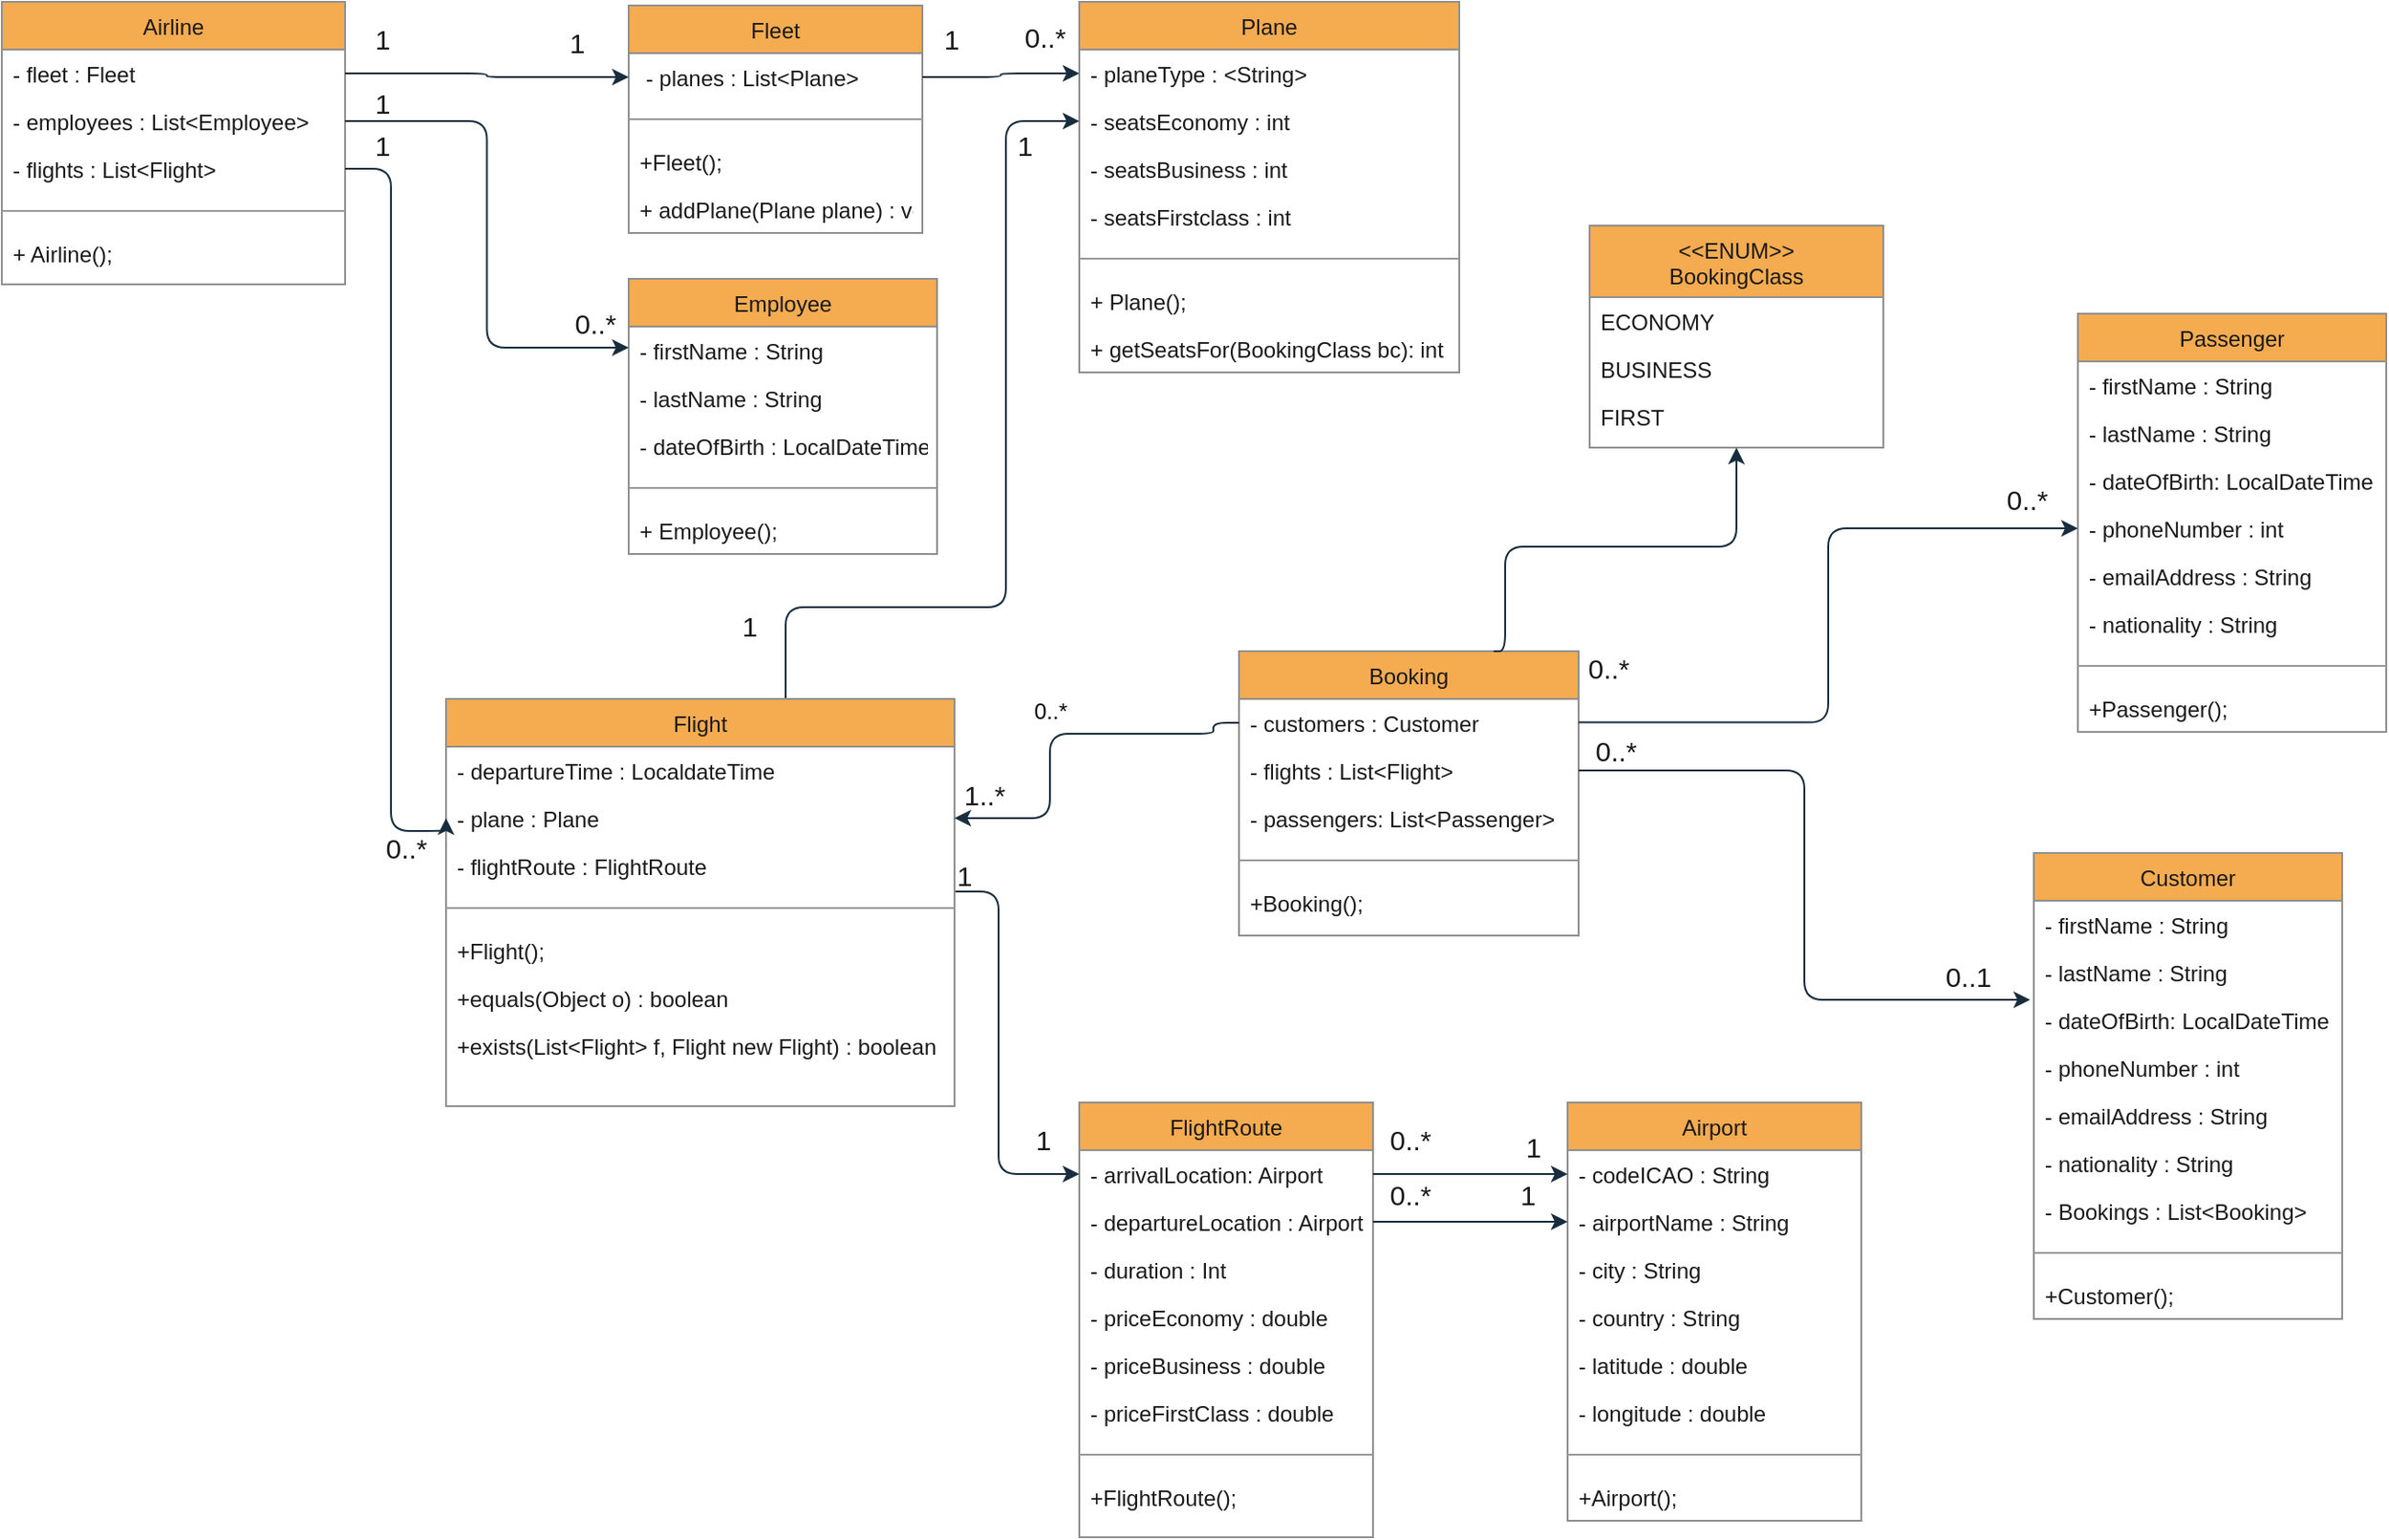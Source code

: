 <mxfile version="15.6.8" type="device"><diagram id="C5RBs43oDa-KdzZeNtuy" name="Page-1"><mxGraphModel dx="1673" dy="896" grid="0" gridSize="10" guides="1" tooltips="1" connect="1" arrows="1" fold="1" page="1" pageScale="1" pageWidth="2339" pageHeight="3300" background="#ffffff" math="0" shadow="0"><root><mxCell id="WIyWlLk6GJQsqaUBKTNV-0"/><mxCell id="WIyWlLk6GJQsqaUBKTNV-1" parent="WIyWlLk6GJQsqaUBKTNV-0"/><mxCell id="zkfFHV4jXpPFQw0GAbJ--17" value="Airline" style="swimlane;fontStyle=0;align=center;verticalAlign=top;childLayout=stackLayout;horizontal=1;startSize=26;horizontalStack=0;resizeParent=1;resizeLast=0;collapsible=1;marginBottom=0;shadow=0;strokeWidth=1;fillColor=#F5AB50;strokeColor=#909090;fontColor=#1A1A1A;" parent="WIyWlLk6GJQsqaUBKTNV-1" vertex="1"><mxGeometry x="533" y="520" width="187" height="154" as="geometry"><mxRectangle x="560" y="520" width="160" height="26" as="alternateBounds"/></mxGeometry></mxCell><mxCell id="zkfFHV4jXpPFQw0GAbJ--20" value="- fleet : Fleet" style="text;align=left;verticalAlign=top;spacingLeft=4;spacingRight=4;overflow=hidden;rotatable=0;points=[[0,0.5],[1,0.5]];portConstraint=eastwest;shadow=0;html=0;fontColor=#1A1A1A;" parent="zkfFHV4jXpPFQw0GAbJ--17" vertex="1"><mxGeometry y="26" width="187" height="26" as="geometry"/></mxCell><mxCell id="zkfFHV4jXpPFQw0GAbJ--21" value="- employees : List&lt;Employee&gt;" style="text;align=left;verticalAlign=top;spacingLeft=4;spacingRight=4;overflow=hidden;rotatable=0;points=[[0,0.5],[1,0.5]];portConstraint=eastwest;shadow=0;html=0;fontColor=#1A1A1A;" parent="zkfFHV4jXpPFQw0GAbJ--17" vertex="1"><mxGeometry y="52" width="187" height="26" as="geometry"/></mxCell><mxCell id="zkfFHV4jXpPFQw0GAbJ--22" value="- flights : List&lt;Flight&gt;" style="text;align=left;verticalAlign=top;spacingLeft=4;spacingRight=4;overflow=hidden;rotatable=0;points=[[0,0.5],[1,0.5]];portConstraint=eastwest;shadow=0;html=0;fontColor=#1A1A1A;" parent="zkfFHV4jXpPFQw0GAbJ--17" vertex="1"><mxGeometry y="78" width="187" height="26" as="geometry"/></mxCell><mxCell id="HoxNiRwLISyxpea-4E4_-16" value="" style="verticalLabelPosition=bottom;shadow=0;dashed=0;align=center;html=1;verticalAlign=top;strokeWidth=1;shape=mxgraph.mockup.markup.line;strokeColor=#999999;" vertex="1" parent="zkfFHV4jXpPFQw0GAbJ--17"><mxGeometry y="104" width="187" height="20" as="geometry"/></mxCell><mxCell id="HoxNiRwLISyxpea-4E4_-14" value="+ Airline();" style="text;align=left;verticalAlign=top;spacingLeft=4;spacingRight=4;overflow=hidden;rotatable=0;points=[[0,0.5],[1,0.5]];portConstraint=eastwest;shadow=0;html=0;fontColor=#1A1A1A;" vertex="1" parent="zkfFHV4jXpPFQw0GAbJ--17"><mxGeometry y="124" width="187" height="26" as="geometry"/></mxCell><mxCell id="qUsb-Or9NkMAYd_KjXbj-0" value="Employee" style="swimlane;fontStyle=0;align=center;verticalAlign=top;childLayout=stackLayout;horizontal=1;startSize=26;horizontalStack=0;resizeParent=1;resizeLast=0;collapsible=1;marginBottom=0;shadow=0;strokeWidth=1;fillColor=#F5AB50;strokeColor=#909090;fontColor=#1A1A1A;" parent="WIyWlLk6GJQsqaUBKTNV-1" vertex="1"><mxGeometry x="874.5" y="671" width="168" height="150" as="geometry"><mxRectangle x="230" y="140" width="160" height="26" as="alternateBounds"/></mxGeometry></mxCell><mxCell id="qUsb-Or9NkMAYd_KjXbj-1" value="- firstName : String" style="text;align=left;verticalAlign=top;spacingLeft=4;spacingRight=4;overflow=hidden;rotatable=0;points=[[0,0.5],[1,0.5]];portConstraint=eastwest;fontColor=#1A1A1A;" parent="qUsb-Or9NkMAYd_KjXbj-0" vertex="1"><mxGeometry y="26" width="168" height="26" as="geometry"/></mxCell><mxCell id="qUsb-Or9NkMAYd_KjXbj-2" value="- lastName : String" style="text;align=left;verticalAlign=top;spacingLeft=4;spacingRight=4;overflow=hidden;rotatable=0;points=[[0,0.5],[1,0.5]];portConstraint=eastwest;shadow=0;html=0;fontColor=#1A1A1A;" parent="qUsb-Or9NkMAYd_KjXbj-0" vertex="1"><mxGeometry y="52" width="168" height="26" as="geometry"/></mxCell><mxCell id="qUsb-Or9NkMAYd_KjXbj-3" value="- dateOfBirth : LocalDateTime" style="text;align=left;verticalAlign=top;spacingLeft=4;spacingRight=4;overflow=hidden;rotatable=0;points=[[0,0.5],[1,0.5]];portConstraint=eastwest;shadow=0;html=0;fontColor=#1A1A1A;" parent="qUsb-Or9NkMAYd_KjXbj-0" vertex="1"><mxGeometry y="78" width="168" height="26" as="geometry"/></mxCell><mxCell id="HoxNiRwLISyxpea-4E4_-23" value="" style="verticalLabelPosition=bottom;shadow=0;dashed=0;align=center;html=1;verticalAlign=top;strokeWidth=1;shape=mxgraph.mockup.markup.line;strokeColor=#999999;" vertex="1" parent="qUsb-Or9NkMAYd_KjXbj-0"><mxGeometry y="104" width="168" height="20" as="geometry"/></mxCell><mxCell id="HoxNiRwLISyxpea-4E4_-24" value="+ Employee();" style="text;align=left;verticalAlign=top;spacingLeft=4;spacingRight=4;overflow=hidden;rotatable=0;points=[[0,0.5],[1,0.5]];portConstraint=eastwest;shadow=0;html=0;fontColor=#1A1A1A;" vertex="1" parent="qUsb-Or9NkMAYd_KjXbj-0"><mxGeometry y="124" width="168" height="26" as="geometry"/></mxCell><mxCell id="qUsb-Or9NkMAYd_KjXbj-7" value="Fleet" style="swimlane;fontStyle=0;align=center;verticalAlign=top;childLayout=stackLayout;horizontal=1;startSize=26;horizontalStack=0;resizeParent=1;resizeLast=0;collapsible=1;marginBottom=0;shadow=0;strokeWidth=1;fillColor=#F5AB50;strokeColor=#909090;fontColor=#1A1A1A;" parent="WIyWlLk6GJQsqaUBKTNV-1" vertex="1"><mxGeometry x="874.5" y="522" width="160" height="124" as="geometry"><mxRectangle x="230" y="140" width="160" height="26" as="alternateBounds"/></mxGeometry></mxCell><mxCell id="qUsb-Or9NkMAYd_KjXbj-8" value=" - planes : List&lt;Plane&gt;" style="text;align=left;verticalAlign=top;spacingLeft=4;spacingRight=4;overflow=hidden;rotatable=0;points=[[0,0.5],[1,0.5]];portConstraint=eastwest;fontColor=#1A1A1A;" parent="qUsb-Or9NkMAYd_KjXbj-7" vertex="1"><mxGeometry y="26" width="160" height="26" as="geometry"/></mxCell><mxCell id="HoxNiRwLISyxpea-4E4_-19" value="" style="verticalLabelPosition=bottom;shadow=0;dashed=0;align=center;html=1;verticalAlign=top;strokeWidth=1;shape=mxgraph.mockup.markup.line;strokeColor=#999999;" vertex="1" parent="qUsb-Or9NkMAYd_KjXbj-7"><mxGeometry y="52" width="160" height="20" as="geometry"/></mxCell><mxCell id="HoxNiRwLISyxpea-4E4_-36" value="+Fleet();" style="text;align=left;verticalAlign=top;spacingLeft=4;spacingRight=4;overflow=hidden;rotatable=0;points=[[0,0.5],[1,0.5]];portConstraint=eastwest;shadow=0;html=0;fontColor=#1A1A1A;" vertex="1" parent="qUsb-Or9NkMAYd_KjXbj-7"><mxGeometry y="72" width="160" height="26" as="geometry"/></mxCell><mxCell id="HoxNiRwLISyxpea-4E4_-15" value="+ addPlane(Plane plane) : void" style="text;align=left;verticalAlign=top;spacingLeft=4;spacingRight=4;overflow=hidden;rotatable=0;points=[[0,0.5],[1,0.5]];portConstraint=eastwest;shadow=0;html=0;fontColor=#1A1A1A;" vertex="1" parent="qUsb-Or9NkMAYd_KjXbj-7"><mxGeometry y="98" width="160" height="26" as="geometry"/></mxCell><mxCell id="qUsb-Or9NkMAYd_KjXbj-13" value="Plane" style="swimlane;fontStyle=0;align=center;verticalAlign=top;childLayout=stackLayout;horizontal=1;startSize=26;horizontalStack=0;resizeParent=1;resizeLast=0;collapsible=1;marginBottom=0;shadow=0;strokeWidth=1;fillColor=#F5AB50;strokeColor=#909090;fontColor=#1A1A1A;" parent="WIyWlLk6GJQsqaUBKTNV-1" vertex="1"><mxGeometry x="1120" y="520" width="207" height="202" as="geometry"><mxRectangle x="230" y="140" width="160" height="26" as="alternateBounds"/></mxGeometry></mxCell><mxCell id="qUsb-Or9NkMAYd_KjXbj-14" value="- planeType : &lt;String&gt;" style="text;align=left;verticalAlign=top;spacingLeft=4;spacingRight=4;overflow=hidden;rotatable=0;points=[[0,0.5],[1,0.5]];portConstraint=eastwest;fontColor=#1A1A1A;" parent="qUsb-Or9NkMAYd_KjXbj-13" vertex="1"><mxGeometry y="26" width="207" height="26" as="geometry"/></mxCell><mxCell id="qUsb-Or9NkMAYd_KjXbj-15" value="- seatsEconomy : int" style="text;align=left;verticalAlign=top;spacingLeft=4;spacingRight=4;overflow=hidden;rotatable=0;points=[[0,0.5],[1,0.5]];portConstraint=eastwest;shadow=0;html=0;fontColor=#1A1A1A;" parent="qUsb-Or9NkMAYd_KjXbj-13" vertex="1"><mxGeometry y="52" width="207" height="26" as="geometry"/></mxCell><mxCell id="qUsb-Or9NkMAYd_KjXbj-16" value="- seatsBusiness : int" style="text;align=left;verticalAlign=top;spacingLeft=4;spacingRight=4;overflow=hidden;rotatable=0;points=[[0,0.5],[1,0.5]];portConstraint=eastwest;shadow=0;html=0;fontColor=#1A1A1A;" parent="qUsb-Or9NkMAYd_KjXbj-13" vertex="1"><mxGeometry y="78" width="207" height="26" as="geometry"/></mxCell><mxCell id="qUsb-Or9NkMAYd_KjXbj-17" value="- seatsFirstclass : int" style="text;align=left;verticalAlign=top;spacingLeft=4;spacingRight=4;overflow=hidden;rotatable=0;points=[[0,0.5],[1,0.5]];portConstraint=eastwest;shadow=0;html=0;fontColor=#1A1A1A;" parent="qUsb-Or9NkMAYd_KjXbj-13" vertex="1"><mxGeometry y="104" width="207" height="26" as="geometry"/></mxCell><mxCell id="HoxNiRwLISyxpea-4E4_-21" value="" style="verticalLabelPosition=bottom;shadow=0;dashed=0;align=center;html=1;verticalAlign=top;strokeWidth=1;shape=mxgraph.mockup.markup.line;strokeColor=#999999;" vertex="1" parent="qUsb-Or9NkMAYd_KjXbj-13"><mxGeometry y="130" width="207" height="20" as="geometry"/></mxCell><mxCell id="HoxNiRwLISyxpea-4E4_-20" value="+ Plane();&#10;" style="text;align=left;verticalAlign=top;spacingLeft=4;spacingRight=4;overflow=hidden;rotatable=0;points=[[0,0.5],[1,0.5]];portConstraint=eastwest;shadow=0;html=0;fontColor=#1A1A1A;" vertex="1" parent="qUsb-Or9NkMAYd_KjXbj-13"><mxGeometry y="150" width="207" height="26" as="geometry"/></mxCell><mxCell id="HoxNiRwLISyxpea-4E4_-22" value="+ getSeatsFor(BookingClass bc): int&#10;" style="text;align=left;verticalAlign=top;spacingLeft=4;spacingRight=4;overflow=hidden;rotatable=0;points=[[0,0.5],[1,0.5]];portConstraint=eastwest;shadow=0;html=0;fontColor=#1A1A1A;" vertex="1" parent="qUsb-Or9NkMAYd_KjXbj-13"><mxGeometry y="176" width="207" height="26" as="geometry"/></mxCell><mxCell id="qUsb-Or9NkMAYd_KjXbj-19" value="Booking" style="swimlane;fontStyle=0;align=center;verticalAlign=top;childLayout=stackLayout;horizontal=1;startSize=26;horizontalStack=0;resizeParent=1;resizeLast=0;collapsible=1;marginBottom=0;shadow=0;strokeWidth=1;fillColor=#F5AB50;strokeColor=#909090;fontColor=#1A1A1A;" parent="WIyWlLk6GJQsqaUBKTNV-1" vertex="1"><mxGeometry x="1207" y="874" width="185" height="155" as="geometry"><mxRectangle x="230" y="140" width="160" height="26" as="alternateBounds"/></mxGeometry></mxCell><mxCell id="qUsb-Or9NkMAYd_KjXbj-40" value="- customers : Customer" style="text;align=left;verticalAlign=top;spacingLeft=4;spacingRight=4;overflow=hidden;rotatable=0;points=[[0,0.5],[1,0.5]];portConstraint=eastwest;fontColor=#1A1A1A;" parent="qUsb-Or9NkMAYd_KjXbj-19" vertex="1"><mxGeometry y="26" width="185" height="26" as="geometry"/></mxCell><mxCell id="qUsb-Or9NkMAYd_KjXbj-79" value="- flights : List&lt;Flight&gt;" style="text;align=left;verticalAlign=top;spacingLeft=4;spacingRight=4;overflow=hidden;rotatable=0;points=[[0,0.5],[1,0.5]];portConstraint=eastwest;fontColor=#1A1A1A;" parent="qUsb-Or9NkMAYd_KjXbj-19" vertex="1"><mxGeometry y="52" width="185" height="26" as="geometry"/></mxCell><mxCell id="HoxNiRwLISyxpea-4E4_-47" value="- passengers: List&lt;Passenger&gt;" style="text;align=left;verticalAlign=top;spacingLeft=4;spacingRight=4;overflow=hidden;rotatable=0;points=[[0,0.5],[1,0.5]];portConstraint=eastwest;fontColor=#1A1A1A;" vertex="1" parent="qUsb-Or9NkMAYd_KjXbj-19"><mxGeometry y="78" width="185" height="26" as="geometry"/></mxCell><mxCell id="HoxNiRwLISyxpea-4E4_-48" value="" style="verticalLabelPosition=bottom;shadow=0;dashed=0;align=center;html=1;verticalAlign=top;strokeWidth=1;shape=mxgraph.mockup.markup.line;strokeColor=#999999;" vertex="1" parent="qUsb-Or9NkMAYd_KjXbj-19"><mxGeometry y="104" width="185" height="20" as="geometry"/></mxCell><mxCell id="HoxNiRwLISyxpea-4E4_-54" value="+Booking();" style="text;align=left;verticalAlign=top;spacingLeft=4;spacingRight=4;overflow=hidden;rotatable=0;points=[[0,0.5],[1,0.5]];portConstraint=eastwest;fontColor=#1A1A1A;" vertex="1" parent="qUsb-Or9NkMAYd_KjXbj-19"><mxGeometry y="124" width="185" height="26" as="geometry"/></mxCell><mxCell id="qUsb-Or9NkMAYd_KjXbj-80" style="edgeStyle=orthogonalEdgeStyle;orthogonalLoop=1;jettySize=auto;html=1;entryX=0;entryY=0.5;entryDx=0;entryDy=0;fontSize=15;strokeColor=#182E3E;fontColor=#1A1A1A;labelBackgroundColor=#EEEEEE;" parent="WIyWlLk6GJQsqaUBKTNV-1" source="qUsb-Or9NkMAYd_KjXbj-25" target="qUsb-Or9NkMAYd_KjXbj-15" edge="1"><mxGeometry relative="1" as="geometry"><Array as="points"><mxPoint x="960" y="850"/><mxPoint x="1080" y="850"/><mxPoint x="1080" y="585"/></Array></mxGeometry></mxCell><mxCell id="qUsb-Or9NkMAYd_KjXbj-25" value="Flight" style="swimlane;fontStyle=0;align=center;verticalAlign=top;childLayout=stackLayout;horizontal=1;startSize=26;horizontalStack=0;resizeParent=1;resizeLast=0;collapsible=1;marginBottom=0;shadow=0;strokeWidth=1;fillColor=#F5AB50;strokeColor=#909090;fontColor=#1A1A1A;" parent="WIyWlLk6GJQsqaUBKTNV-1" vertex="1"><mxGeometry x="775" y="900" width="277" height="222" as="geometry"><mxRectangle x="230" y="140" width="160" height="26" as="alternateBounds"/></mxGeometry></mxCell><mxCell id="qUsb-Or9NkMAYd_KjXbj-81" value="- departureTime : LocaldateTime" style="text;align=left;verticalAlign=top;spacingLeft=4;spacingRight=4;overflow=hidden;rotatable=0;points=[[0,0.5],[1,0.5]];portConstraint=eastwest;fontColor=#1A1A1A;" parent="qUsb-Or9NkMAYd_KjXbj-25" vertex="1"><mxGeometry y="26" width="277" height="26" as="geometry"/></mxCell><mxCell id="qUsb-Or9NkMAYd_KjXbj-28" value="- plane : Plane" style="text;align=left;verticalAlign=top;spacingLeft=4;spacingRight=4;overflow=hidden;rotatable=0;points=[[0,0.5],[1,0.5]];portConstraint=eastwest;fontColor=#1A1A1A;" parent="qUsb-Or9NkMAYd_KjXbj-25" vertex="1"><mxGeometry y="52" width="277" height="26" as="geometry"/></mxCell><mxCell id="qUsb-Or9NkMAYd_KjXbj-31" value="- flightRoute : FlightRoute" style="text;align=left;verticalAlign=top;spacingLeft=4;spacingRight=4;overflow=hidden;rotatable=0;points=[[0,0.5],[1,0.5]];portConstraint=eastwest;fontColor=#1A1A1A;" parent="qUsb-Or9NkMAYd_KjXbj-25" vertex="1"><mxGeometry y="78" width="277" height="26" as="geometry"/></mxCell><mxCell id="HoxNiRwLISyxpea-4E4_-27" value="" style="verticalLabelPosition=bottom;shadow=0;dashed=0;align=center;html=1;verticalAlign=top;strokeWidth=1;shape=mxgraph.mockup.markup.line;strokeColor=#999999;" vertex="1" parent="qUsb-Or9NkMAYd_KjXbj-25"><mxGeometry y="104" width="277" height="20" as="geometry"/></mxCell><mxCell id="HoxNiRwLISyxpea-4E4_-28" value="+Flight();&#10;" style="text;align=left;verticalAlign=top;spacingLeft=4;spacingRight=4;overflow=hidden;rotatable=0;points=[[0,0.5],[1,0.5]];portConstraint=eastwest;fontColor=#1A1A1A;" vertex="1" parent="qUsb-Or9NkMAYd_KjXbj-25"><mxGeometry y="124" width="277" height="26" as="geometry"/></mxCell><mxCell id="HoxNiRwLISyxpea-4E4_-29" value="+equals(Object o) : boolean" style="text;align=left;verticalAlign=top;spacingLeft=4;spacingRight=4;overflow=hidden;rotatable=0;points=[[0,0.5],[1,0.5]];portConstraint=eastwest;fontColor=#1A1A1A;" vertex="1" parent="qUsb-Or9NkMAYd_KjXbj-25"><mxGeometry y="150" width="277" height="26" as="geometry"/></mxCell><mxCell id="HoxNiRwLISyxpea-4E4_-30" value="+exists(List&lt;Flight&gt; f, Flight new Flight) : boolean" style="text;align=left;verticalAlign=top;spacingLeft=4;spacingRight=4;overflow=hidden;rotatable=0;points=[[0,0.5],[1,0.5]];portConstraint=eastwest;fontColor=#1A1A1A;" vertex="1" parent="qUsb-Or9NkMAYd_KjXbj-25"><mxGeometry y="176" width="277" height="26" as="geometry"/></mxCell><mxCell id="qUsb-Or9NkMAYd_KjXbj-26" value="FlightRoute" style="swimlane;fontStyle=0;align=center;verticalAlign=top;childLayout=stackLayout;horizontal=1;startSize=26;horizontalStack=0;resizeParent=1;resizeLast=0;collapsible=1;marginBottom=0;shadow=0;strokeWidth=1;fillColor=#F5AB50;strokeColor=#909090;fontColor=#1A1A1A;" parent="WIyWlLk6GJQsqaUBKTNV-1" vertex="1"><mxGeometry x="1120" y="1120" width="160" height="237" as="geometry"><mxRectangle x="230" y="140" width="160" height="26" as="alternateBounds"/></mxGeometry></mxCell><mxCell id="qUsb-Or9NkMAYd_KjXbj-41" value="- arrivalLocation: Airport" style="text;align=left;verticalAlign=top;spacingLeft=4;spacingRight=4;overflow=hidden;rotatable=0;points=[[0,0.5],[1,0.5]];portConstraint=eastwest;fontColor=#1A1A1A;" parent="qUsb-Or9NkMAYd_KjXbj-26" vertex="1"><mxGeometry y="26" width="160" height="26" as="geometry"/></mxCell><mxCell id="qUsb-Or9NkMAYd_KjXbj-42" value="- departureLocation : Airport" style="text;align=left;verticalAlign=top;spacingLeft=4;spacingRight=4;overflow=hidden;rotatable=0;points=[[0,0.5],[1,0.5]];portConstraint=eastwest;fontColor=#1A1A1A;" parent="qUsb-Or9NkMAYd_KjXbj-26" vertex="1"><mxGeometry y="52" width="160" height="26" as="geometry"/></mxCell><mxCell id="qUsb-Or9NkMAYd_KjXbj-43" value="- duration : Int" style="text;align=left;verticalAlign=top;spacingLeft=4;spacingRight=4;overflow=hidden;rotatable=0;points=[[0,0.5],[1,0.5]];portConstraint=eastwest;fontColor=#1A1A1A;" parent="qUsb-Or9NkMAYd_KjXbj-26" vertex="1"><mxGeometry y="78" width="160" height="26" as="geometry"/></mxCell><mxCell id="0" value="- priceEconomy : double" style="text;align=left;verticalAlign=top;spacingLeft=4;spacingRight=4;overflow=hidden;rotatable=0;points=[[0,0.5],[1,0.5]];portConstraint=eastwest;fontColor=#1A1A1A;" parent="qUsb-Or9NkMAYd_KjXbj-26" vertex="1"><mxGeometry y="104" width="160" height="26" as="geometry"/></mxCell><mxCell id="qUsb-Or9NkMAYd_KjXbj-44" value="- priceBusiness : double" style="text;align=left;verticalAlign=top;spacingLeft=4;spacingRight=4;overflow=hidden;rotatable=0;points=[[0,0.5],[1,0.5]];portConstraint=eastwest;fontColor=#1A1A1A;" parent="qUsb-Or9NkMAYd_KjXbj-26" vertex="1"><mxGeometry y="130" width="160" height="26" as="geometry"/></mxCell><mxCell id="1" value="- priceFirstClass : double" style="text;align=left;verticalAlign=top;spacingLeft=4;spacingRight=4;overflow=hidden;rotatable=0;points=[[0,0.5],[1,0.5]];portConstraint=eastwest;fontColor=#1A1A1A;" parent="qUsb-Or9NkMAYd_KjXbj-26" vertex="1"><mxGeometry y="156" width="160" height="26" as="geometry"/></mxCell><mxCell id="HoxNiRwLISyxpea-4E4_-32" value="" style="verticalLabelPosition=bottom;shadow=0;dashed=0;align=center;html=1;verticalAlign=top;strokeWidth=1;shape=mxgraph.mockup.markup.line;strokeColor=#999999;" vertex="1" parent="qUsb-Or9NkMAYd_KjXbj-26"><mxGeometry y="182" width="160" height="20" as="geometry"/></mxCell><mxCell id="HoxNiRwLISyxpea-4E4_-31" value="+FlightRoute();" style="text;align=left;verticalAlign=top;spacingLeft=4;spacingRight=4;overflow=hidden;rotatable=0;points=[[0,0.5],[1,0.5]];portConstraint=eastwest;fontColor=#1A1A1A;" vertex="1" parent="qUsb-Or9NkMAYd_KjXbj-26"><mxGeometry y="202" width="160" height="26" as="geometry"/></mxCell><mxCell id="qUsb-Or9NkMAYd_KjXbj-27" value="Airport" style="swimlane;fontStyle=0;align=center;verticalAlign=top;childLayout=stackLayout;horizontal=1;startSize=26;horizontalStack=0;resizeParent=1;resizeLast=0;collapsible=1;marginBottom=0;shadow=0;strokeWidth=1;fillColor=#F5AB50;strokeColor=#909090;fontColor=#1A1A1A;" parent="WIyWlLk6GJQsqaUBKTNV-1" vertex="1"><mxGeometry x="1386" y="1120" width="160" height="228" as="geometry"><mxRectangle x="230" y="140" width="160" height="26" as="alternateBounds"/></mxGeometry></mxCell><mxCell id="qUsb-Or9NkMAYd_KjXbj-45" value="- codeICAO : String" style="text;align=left;verticalAlign=top;spacingLeft=4;spacingRight=4;overflow=hidden;rotatable=0;points=[[0,0.5],[1,0.5]];portConstraint=eastwest;fontColor=#1A1A1A;" parent="qUsb-Or9NkMAYd_KjXbj-27" vertex="1"><mxGeometry y="26" width="160" height="26" as="geometry"/></mxCell><mxCell id="qUsb-Or9NkMAYd_KjXbj-46" value="- airportName : String" style="text;align=left;verticalAlign=top;spacingLeft=4;spacingRight=4;overflow=hidden;rotatable=0;points=[[0,0.5],[1,0.5]];portConstraint=eastwest;fontColor=#1A1A1A;" parent="qUsb-Or9NkMAYd_KjXbj-27" vertex="1"><mxGeometry y="52" width="160" height="26" as="geometry"/></mxCell><mxCell id="qUsb-Or9NkMAYd_KjXbj-47" value="- city : String" style="text;align=left;verticalAlign=top;spacingLeft=4;spacingRight=4;overflow=hidden;rotatable=0;points=[[0,0.5],[1,0.5]];portConstraint=eastwest;fontColor=#1A1A1A;" parent="qUsb-Or9NkMAYd_KjXbj-27" vertex="1"><mxGeometry y="78" width="160" height="26" as="geometry"/></mxCell><mxCell id="qUsb-Or9NkMAYd_KjXbj-48" value="- country : String" style="text;align=left;verticalAlign=top;spacingLeft=4;spacingRight=4;overflow=hidden;rotatable=0;points=[[0,0.5],[1,0.5]];portConstraint=eastwest;fontColor=#1A1A1A;" parent="qUsb-Or9NkMAYd_KjXbj-27" vertex="1"><mxGeometry y="104" width="160" height="26" as="geometry"/></mxCell><mxCell id="qUsb-Or9NkMAYd_KjXbj-49" value="- latitude : double" style="text;align=left;verticalAlign=top;spacingLeft=4;spacingRight=4;overflow=hidden;rotatable=0;points=[[0,0.5],[1,0.5]];portConstraint=eastwest;fontColor=#1A1A1A;" parent="qUsb-Or9NkMAYd_KjXbj-27" vertex="1"><mxGeometry y="130" width="160" height="26" as="geometry"/></mxCell><mxCell id="qUsb-Or9NkMAYd_KjXbj-50" value="- longitude : double" style="text;align=left;verticalAlign=top;spacingLeft=4;spacingRight=4;overflow=hidden;rotatable=0;points=[[0,0.5],[1,0.5]];portConstraint=eastwest;fontColor=#1A1A1A;" parent="qUsb-Or9NkMAYd_KjXbj-27" vertex="1"><mxGeometry y="156" width="160" height="26" as="geometry"/></mxCell><mxCell id="HoxNiRwLISyxpea-4E4_-34" value="" style="verticalLabelPosition=bottom;shadow=0;dashed=0;align=center;html=1;verticalAlign=top;strokeWidth=1;shape=mxgraph.mockup.markup.line;strokeColor=#999999;" vertex="1" parent="qUsb-Or9NkMAYd_KjXbj-27"><mxGeometry y="182" width="160" height="20" as="geometry"/></mxCell><mxCell id="HoxNiRwLISyxpea-4E4_-33" value="+Airport();" style="text;align=left;verticalAlign=top;spacingLeft=4;spacingRight=4;overflow=hidden;rotatable=0;points=[[0,0.5],[1,0.5]];portConstraint=eastwest;fontColor=#1A1A1A;" vertex="1" parent="qUsb-Or9NkMAYd_KjXbj-27"><mxGeometry y="202" width="160" height="26" as="geometry"/></mxCell><mxCell id="qUsb-Or9NkMAYd_KjXbj-51" style="edgeStyle=orthogonalEdgeStyle;orthogonalLoop=1;jettySize=auto;html=1;entryX=0;entryY=0.5;entryDx=0;entryDy=0;exitX=1;exitY=0.5;exitDx=0;exitDy=0;strokeColor=#182E3E;fontColor=#1A1A1A;labelBackgroundColor=#EEEEEE;" parent="WIyWlLk6GJQsqaUBKTNV-1" source="zkfFHV4jXpPFQw0GAbJ--20" target="qUsb-Or9NkMAYd_KjXbj-8" edge="1"><mxGeometry relative="1" as="geometry"/></mxCell><mxCell id="qUsb-Or9NkMAYd_KjXbj-52" value="1" style="edgeLabel;html=1;align=center;verticalAlign=middle;resizable=0;points=[];fontSize=15;labelBackgroundColor=none;fontColor=#1A1A1A;" parent="qUsb-Or9NkMAYd_KjXbj-51" vertex="1" connectable="0"><mxGeometry x="0.263" y="-3" relative="1" as="geometry"><mxPoint x="29" y="-22" as="offset"/></mxGeometry></mxCell><mxCell id="qUsb-Or9NkMAYd_KjXbj-53" value="1" style="edgeLabel;html=1;align=center;verticalAlign=middle;resizable=0;points=[];fontSize=15;labelBackgroundColor=none;fontColor=#1A1A1A;" parent="WIyWlLk6GJQsqaUBKTNV-1" vertex="1" connectable="0"><mxGeometry x="740.003" y="540" as="geometry"/></mxCell><mxCell id="qUsb-Or9NkMAYd_KjXbj-54" style="edgeStyle=orthogonalEdgeStyle;orthogonalLoop=1;jettySize=auto;html=1;entryX=0;entryY=0.5;entryDx=0;entryDy=0;fontSize=15;strokeColor=#182E3E;fontColor=#1A1A1A;labelBackgroundColor=#EEEEEE;" parent="WIyWlLk6GJQsqaUBKTNV-1" source="qUsb-Or9NkMAYd_KjXbj-8" target="qUsb-Or9NkMAYd_KjXbj-14" edge="1"><mxGeometry relative="1" as="geometry"/></mxCell><mxCell id="qUsb-Or9NkMAYd_KjXbj-55" value="1" style="edgeLabel;html=1;align=center;verticalAlign=middle;resizable=0;points=[];fontSize=15;labelBackgroundColor=none;fontColor=#1A1A1A;" parent="WIyWlLk6GJQsqaUBKTNV-1" vertex="1" connectable="0"><mxGeometry x="1050.003" y="540" as="geometry"/></mxCell><mxCell id="qUsb-Or9NkMAYd_KjXbj-56" value="0..*" style="edgeLabel;html=1;align=center;verticalAlign=middle;resizable=0;points=[];fontSize=15;labelBackgroundColor=none;fontColor=#1A1A1A;" parent="WIyWlLk6GJQsqaUBKTNV-1" vertex="1" connectable="0"><mxGeometry x="1100.003" y="540" as="geometry"><mxPoint x="1" y="-1" as="offset"/></mxGeometry></mxCell><mxCell id="qUsb-Or9NkMAYd_KjXbj-57" style="edgeStyle=orthogonalEdgeStyle;orthogonalLoop=1;jettySize=auto;html=1;entryX=0;entryY=0.25;entryDx=0;entryDy=0;fontSize=15;strokeColor=#182E3E;fontColor=#1A1A1A;labelBackgroundColor=#EEEEEE;" parent="WIyWlLk6GJQsqaUBKTNV-1" source="zkfFHV4jXpPFQw0GAbJ--21" target="qUsb-Or9NkMAYd_KjXbj-0" edge="1"><mxGeometry relative="1" as="geometry"/></mxCell><mxCell id="qUsb-Or9NkMAYd_KjXbj-58" value="1" style="edgeLabel;html=1;align=center;verticalAlign=middle;resizable=0;points=[];fontSize=15;labelBackgroundColor=none;fontColor=#1A1A1A;" parent="WIyWlLk6GJQsqaUBKTNV-1" vertex="1" connectable="0"><mxGeometry x="740.003" y="575" as="geometry"/></mxCell><mxCell id="qUsb-Or9NkMAYd_KjXbj-59" value="0..*" style="edgeLabel;html=1;align=center;verticalAlign=middle;resizable=0;points=[];fontSize=15;labelBackgroundColor=none;fontColor=#1A1A1A;" parent="WIyWlLk6GJQsqaUBKTNV-1" vertex="1" connectable="0"><mxGeometry x="859.003" y="705" as="geometry"><mxPoint x="-3" y="-10" as="offset"/></mxGeometry></mxCell><mxCell id="qUsb-Or9NkMAYd_KjXbj-60" style="edgeStyle=orthogonalEdgeStyle;orthogonalLoop=1;jettySize=auto;html=1;entryX=0;entryY=0.5;entryDx=0;entryDy=0;fontSize=15;strokeColor=#182E3E;fontColor=#1A1A1A;labelBackgroundColor=#EEEEEE;" parent="WIyWlLk6GJQsqaUBKTNV-1" source="zkfFHV4jXpPFQw0GAbJ--22" target="qUsb-Or9NkMAYd_KjXbj-28" edge="1"><mxGeometry relative="1" as="geometry"><Array as="points"><mxPoint x="745" y="611"/><mxPoint x="745" y="972"/><mxPoint x="775" y="972"/></Array></mxGeometry></mxCell><mxCell id="qUsb-Or9NkMAYd_KjXbj-61" value="1" style="edgeLabel;html=1;align=center;verticalAlign=middle;resizable=0;points=[];fontSize=15;labelBackgroundColor=none;fontColor=#1A1A1A;" parent="WIyWlLk6GJQsqaUBKTNV-1" vertex="1" connectable="0"><mxGeometry x="740.003" y="598" as="geometry"/></mxCell><mxCell id="qUsb-Or9NkMAYd_KjXbj-62" value="0..*" style="edgeLabel;html=1;align=center;verticalAlign=middle;resizable=0;points=[];fontSize=15;labelBackgroundColor=none;fontColor=#1A1A1A;" parent="WIyWlLk6GJQsqaUBKTNV-1" vertex="1" connectable="0"><mxGeometry x="799.003" y="975" as="geometry"><mxPoint x="-46" y="6" as="offset"/></mxGeometry></mxCell><mxCell id="qUsb-Or9NkMAYd_KjXbj-64" style="edgeStyle=orthogonalEdgeStyle;orthogonalLoop=1;jettySize=auto;html=1;entryX=1;entryY=0.5;entryDx=0;entryDy=0;fontSize=15;strokeColor=#182E3E;fontColor=#1A1A1A;labelBackgroundColor=#EEEEEE;exitX=0;exitY=0.5;exitDx=0;exitDy=0;" parent="WIyWlLk6GJQsqaUBKTNV-1" source="qUsb-Or9NkMAYd_KjXbj-40" edge="1" target="qUsb-Or9NkMAYd_KjXbj-28"><mxGeometry relative="1" as="geometry"><mxPoint x="1120" y="919" as="targetPoint"/><Array as="points"><mxPoint x="1193" y="913"/><mxPoint x="1193" y="919"/><mxPoint x="1104" y="919"/><mxPoint x="1104" y="965"/></Array><mxPoint x="1196" y="1002" as="sourcePoint"/></mxGeometry></mxCell><mxCell id="qUsb-Or9NkMAYd_KjXbj-65" style="edgeStyle=orthogonalEdgeStyle;orthogonalLoop=1;jettySize=auto;html=1;entryX=0;entryY=0.5;entryDx=0;entryDy=0;fontSize=15;strokeColor=#182E3E;fontColor=#1A1A1A;labelBackgroundColor=#EEEEEE;exitX=1.002;exitY=1.038;exitDx=0;exitDy=0;exitPerimeter=0;" parent="WIyWlLk6GJQsqaUBKTNV-1" source="qUsb-Or9NkMAYd_KjXbj-31" target="qUsb-Or9NkMAYd_KjXbj-41" edge="1"><mxGeometry relative="1" as="geometry"><Array as="points"><mxPoint x="1076" y="1005"/><mxPoint x="1076" y="1159"/></Array></mxGeometry></mxCell><mxCell id="qUsb-Or9NkMAYd_KjXbj-66" style="edgeStyle=orthogonalEdgeStyle;orthogonalLoop=1;jettySize=auto;html=1;entryX=0;entryY=0.5;entryDx=0;entryDy=0;fontSize=15;strokeColor=#182E3E;fontColor=#1A1A1A;labelBackgroundColor=#EEEEEE;exitX=1;exitY=0.5;exitDx=0;exitDy=0;" parent="WIyWlLk6GJQsqaUBKTNV-1" source="qUsb-Or9NkMAYd_KjXbj-79" edge="1"><mxGeometry relative="1" as="geometry"><mxPoint x="1638" y="1064" as="targetPoint"/><Array as="points"><mxPoint x="1515" y="939"/><mxPoint x="1515" y="1064"/></Array></mxGeometry></mxCell><mxCell id="qUsb-Or9NkMAYd_KjXbj-67" style="edgeStyle=orthogonalEdgeStyle;orthogonalLoop=1;jettySize=auto;html=1;entryX=0;entryY=0.5;entryDx=0;entryDy=0;fontSize=15;strokeColor=#182E3E;fontColor=#1A1A1A;labelBackgroundColor=#EEEEEE;" parent="WIyWlLk6GJQsqaUBKTNV-1" source="qUsb-Or9NkMAYd_KjXbj-41" target="qUsb-Or9NkMAYd_KjXbj-45" edge="1"><mxGeometry relative="1" as="geometry"/></mxCell><mxCell id="qUsb-Or9NkMAYd_KjXbj-68" style="edgeStyle=orthogonalEdgeStyle;orthogonalLoop=1;jettySize=auto;html=1;entryX=0;entryY=0.5;entryDx=0;entryDy=0;fontSize=15;strokeColor=#182E3E;fontColor=#1A1A1A;labelBackgroundColor=#EEEEEE;" parent="WIyWlLk6GJQsqaUBKTNV-1" source="qUsb-Or9NkMAYd_KjXbj-42" target="qUsb-Or9NkMAYd_KjXbj-46" edge="1"><mxGeometry relative="1" as="geometry"/></mxCell><mxCell id="qUsb-Or9NkMAYd_KjXbj-69" value="1..*" style="edgeLabel;html=1;align=center;verticalAlign=middle;resizable=0;points=[];fontSize=15;labelBackgroundColor=none;fontColor=#1A1A1A;" parent="WIyWlLk6GJQsqaUBKTNV-1" vertex="1" connectable="0"><mxGeometry x="1062.003" y="957" as="geometry"><mxPoint x="6" y="-5" as="offset"/></mxGeometry></mxCell><mxCell id="qUsb-Or9NkMAYd_KjXbj-71" value="0..*" style="edgeLabel;html=1;align=center;verticalAlign=middle;resizable=0;points=[];fontSize=15;labelBackgroundColor=none;fontColor=#1A1A1A;" parent="WIyWlLk6GJQsqaUBKTNV-1" vertex="1" connectable="0"><mxGeometry x="1412.003" y="928" as="geometry"/></mxCell><mxCell id="qUsb-Or9NkMAYd_KjXbj-73" value="1" style="edgeLabel;html=1;align=center;verticalAlign=middle;resizable=0;points=[];fontSize=15;labelBackgroundColor=none;fontColor=#1A1A1A;" parent="WIyWlLk6GJQsqaUBKTNV-1" vertex="1" connectable="0"><mxGeometry x="1060.003" y="984" as="geometry"><mxPoint x="-3" y="12" as="offset"/></mxGeometry></mxCell><mxCell id="qUsb-Or9NkMAYd_KjXbj-74" value="1" style="edgeLabel;html=1;align=center;verticalAlign=middle;resizable=0;points=[];fontSize=15;labelBackgroundColor=none;fontColor=#1A1A1A;" parent="WIyWlLk6GJQsqaUBKTNV-1" vertex="1" connectable="0"><mxGeometry x="1100.003" y="1140" as="geometry"/></mxCell><mxCell id="qUsb-Or9NkMAYd_KjXbj-75" value="1" style="edgeLabel;html=1;align=center;verticalAlign=middle;resizable=0;points=[];fontSize=15;labelBackgroundColor=none;fontColor=#1A1A1A;" parent="WIyWlLk6GJQsqaUBKTNV-1" vertex="1" connectable="0"><mxGeometry x="1403.003" y="1151" as="geometry"><mxPoint x="-36" y="-7" as="offset"/></mxGeometry></mxCell><mxCell id="qUsb-Or9NkMAYd_KjXbj-76" value="1" style="edgeLabel;html=1;align=center;verticalAlign=middle;resizable=0;points=[];fontSize=15;labelBackgroundColor=none;fontColor=#1A1A1A;" parent="WIyWlLk6GJQsqaUBKTNV-1" vertex="1" connectable="0"><mxGeometry x="1377.003" y="1170" as="geometry"><mxPoint x="-13" as="offset"/></mxGeometry></mxCell><mxCell id="qUsb-Or9NkMAYd_KjXbj-77" value="0..*" style="edgeLabel;html=1;align=center;verticalAlign=middle;resizable=0;points=[];fontSize=15;labelBackgroundColor=none;fontColor=#1A1A1A;" parent="WIyWlLk6GJQsqaUBKTNV-1" vertex="1" connectable="0"><mxGeometry x="1300.003" y="1140" as="geometry"/></mxCell><mxCell id="qUsb-Or9NkMAYd_KjXbj-78" value="0..*" style="edgeLabel;html=1;align=center;verticalAlign=middle;resizable=0;points=[];fontSize=15;labelBackgroundColor=none;fontColor=#1A1A1A;" parent="WIyWlLk6GJQsqaUBKTNV-1" vertex="1" connectable="0"><mxGeometry x="1300.003" y="1170" as="geometry"/></mxCell><mxCell id="qUsb-Or9NkMAYd_KjXbj-82" value="1" style="edgeLabel;html=1;align=center;verticalAlign=middle;resizable=0;points=[];fontSize=15;labelBackgroundColor=none;fontColor=#1A1A1A;" parent="WIyWlLk6GJQsqaUBKTNV-1" vertex="1" connectable="0"><mxGeometry x="1090.003" y="598" as="geometry"/></mxCell><mxCell id="qUsb-Or9NkMAYd_KjXbj-83" value="1" style="edgeLabel;html=1;align=center;verticalAlign=middle;resizable=0;points=[];fontSize=15;labelBackgroundColor=none;fontColor=#1A1A1A;" parent="WIyWlLk6GJQsqaUBKTNV-1" vertex="1" connectable="0"><mxGeometry x="940.003" y="860" as="geometry"/></mxCell><mxCell id="qUsb-Or9NkMAYd_KjXbj-84" value="0..1" style="edgeLabel;html=1;align=center;verticalAlign=middle;resizable=0;points=[];fontSize=15;labelBackgroundColor=none;fontColor=#1A1A1A;" parent="WIyWlLk6GJQsqaUBKTNV-1" vertex="1" connectable="0"><mxGeometry x="1608.003" y="1051" as="geometry"><mxPoint x="-4" as="offset"/></mxGeometry></mxCell><mxCell id="2" value="Passenger" style="swimlane;fontStyle=0;align=center;verticalAlign=top;childLayout=stackLayout;horizontal=1;startSize=26;horizontalStack=0;resizeParent=1;resizeLast=0;collapsible=1;marginBottom=0;shadow=0;strokeWidth=1;fillColor=#F5AB50;strokeColor=#909090;fontColor=#1A1A1A;" parent="WIyWlLk6GJQsqaUBKTNV-1" vertex="1"><mxGeometry x="1664" y="690" width="168" height="228" as="geometry"><mxRectangle x="230" y="140" width="160" height="26" as="alternateBounds"/></mxGeometry></mxCell><mxCell id="3" value="- firstName : String" style="text;align=left;verticalAlign=top;spacingLeft=4;spacingRight=4;overflow=hidden;rotatable=0;points=[[0,0.5],[1,0.5]];portConstraint=eastwest;fontColor=#1A1A1A;" parent="2" vertex="1"><mxGeometry y="26" width="168" height="26" as="geometry"/></mxCell><mxCell id="4" value="- lastName : String" style="text;align=left;verticalAlign=top;spacingLeft=4;spacingRight=4;overflow=hidden;rotatable=0;points=[[0,0.5],[1,0.5]];portConstraint=eastwest;fontColor=#1A1A1A;" parent="2" vertex="1"><mxGeometry y="52" width="168" height="26" as="geometry"/></mxCell><mxCell id="5" value="- dateOfBirth: LocalDateTime" style="text;align=left;verticalAlign=top;spacingLeft=4;spacingRight=4;overflow=hidden;rotatable=0;points=[[0,0.5],[1,0.5]];portConstraint=eastwest;fontColor=#1A1A1A;" parent="2" vertex="1"><mxGeometry y="78" width="168" height="26" as="geometry"/></mxCell><mxCell id="6" value="- phoneNumber : int" style="text;align=left;verticalAlign=top;spacingLeft=4;spacingRight=4;overflow=hidden;rotatable=0;points=[[0,0.5],[1,0.5]];portConstraint=eastwest;fontColor=#1A1A1A;" parent="2" vertex="1"><mxGeometry y="104" width="168" height="26" as="geometry"/></mxCell><mxCell id="7" value="- emailAddress : String" style="text;align=left;verticalAlign=top;spacingLeft=4;spacingRight=4;overflow=hidden;rotatable=0;points=[[0,0.5],[1,0.5]];portConstraint=eastwest;fontColor=#1A1A1A;" parent="2" vertex="1"><mxGeometry y="130" width="168" height="26" as="geometry"/></mxCell><mxCell id="8" value="- nationality : String" style="text;align=left;verticalAlign=top;spacingLeft=4;spacingRight=4;overflow=hidden;rotatable=0;points=[[0,0.5],[1,0.5]];portConstraint=eastwest;fontColor=#1A1A1A;" parent="2" vertex="1"><mxGeometry y="156" width="168" height="26" as="geometry"/></mxCell><mxCell id="HoxNiRwLISyxpea-4E4_-66" value="" style="verticalLabelPosition=bottom;shadow=0;dashed=0;align=center;html=1;verticalAlign=top;strokeWidth=1;shape=mxgraph.mockup.markup.line;strokeColor=#999999;" vertex="1" parent="2"><mxGeometry y="182" width="168" height="20" as="geometry"/></mxCell><mxCell id="HoxNiRwLISyxpea-4E4_-64" value="+Passenger();" style="text;align=left;verticalAlign=top;spacingLeft=4;spacingRight=4;overflow=hidden;rotatable=0;points=[[0,0.5],[1,0.5]];portConstraint=eastwest;fontColor=#1A1A1A;" vertex="1" parent="2"><mxGeometry y="202" width="168" height="26" as="geometry"/></mxCell><mxCell id="HoxNiRwLISyxpea-4E4_-17" value="&lt;font color=&quot;#080808&quot;&gt;0..*&lt;/font&gt;" style="text;html=1;align=center;verticalAlign=middle;resizable=0;points=[];autosize=1;strokeColor=none;" vertex="1" parent="WIyWlLk6GJQsqaUBKTNV-1"><mxGeometry x="1090" y="898" width="28" height="18" as="geometry"/></mxCell><mxCell id="HoxNiRwLISyxpea-4E4_-25" value="0..*" style="edgeLabel;html=1;align=center;verticalAlign=middle;resizable=0;points=[];fontSize=15;labelBackgroundColor=none;fontColor=#1A1A1A;" vertex="1" connectable="0" parent="WIyWlLk6GJQsqaUBKTNV-1"><mxGeometry x="913.503" y="768" as="geometry"><mxPoint x="722" y="23" as="offset"/></mxGeometry></mxCell><mxCell id="HoxNiRwLISyxpea-4E4_-26" value="0..*" style="edgeLabel;html=1;align=center;verticalAlign=middle;resizable=0;points=[];fontSize=15;labelBackgroundColor=none;fontColor=#1A1A1A;" vertex="1" connectable="0" parent="WIyWlLk6GJQsqaUBKTNV-1"><mxGeometry x="686.003" y="860" as="geometry"><mxPoint x="722" y="23" as="offset"/></mxGeometry></mxCell><mxCell id="HoxNiRwLISyxpea-4E4_-37" value="&lt;&lt;ENUM&gt;&gt;&#10;BookingClass" style="swimlane;fontStyle=0;align=center;verticalAlign=top;childLayout=stackLayout;horizontal=1;startSize=39;horizontalStack=0;resizeParent=1;resizeLast=0;collapsible=1;marginBottom=0;shadow=0;strokeWidth=1;fillColor=#F5AB50;strokeColor=#909090;fontColor=#1A1A1A;" vertex="1" parent="WIyWlLk6GJQsqaUBKTNV-1"><mxGeometry x="1398" y="642" width="160" height="121" as="geometry"><mxRectangle x="230" y="140" width="160" height="26" as="alternateBounds"/></mxGeometry></mxCell><mxCell id="HoxNiRwLISyxpea-4E4_-38" value="ECONOMY" style="text;align=left;verticalAlign=top;spacingLeft=4;spacingRight=4;overflow=hidden;rotatable=0;points=[[0,0.5],[1,0.5]];portConstraint=eastwest;fontColor=#1A1A1A;" vertex="1" parent="HoxNiRwLISyxpea-4E4_-37"><mxGeometry y="39" width="160" height="26" as="geometry"/></mxCell><mxCell id="HoxNiRwLISyxpea-4E4_-39" value="BUSINESS" style="text;align=left;verticalAlign=top;spacingLeft=4;spacingRight=4;overflow=hidden;rotatable=0;points=[[0,0.5],[1,0.5]];portConstraint=eastwest;fontColor=#1A1A1A;" vertex="1" parent="HoxNiRwLISyxpea-4E4_-37"><mxGeometry y="65" width="160" height="26" as="geometry"/></mxCell><mxCell id="HoxNiRwLISyxpea-4E4_-40" value="FIRST" style="text;align=left;verticalAlign=top;spacingLeft=4;spacingRight=4;overflow=hidden;rotatable=0;points=[[0,0.5],[1,0.5]];portConstraint=eastwest;fontColor=#1A1A1A;" vertex="1" parent="HoxNiRwLISyxpea-4E4_-37"><mxGeometry y="91" width="160" height="26" as="geometry"/></mxCell><mxCell id="HoxNiRwLISyxpea-4E4_-45" style="edgeStyle=orthogonalEdgeStyle;orthogonalLoop=1;jettySize=auto;html=1;entryX=0;entryY=0.5;entryDx=0;entryDy=0;fontSize=15;strokeColor=#182E3E;fontColor=#1A1A1A;labelBackgroundColor=#EEEEEE;exitX=1;exitY=0.25;exitDx=0;exitDy=0;" edge="1" parent="WIyWlLk6GJQsqaUBKTNV-1" source="qUsb-Or9NkMAYd_KjXbj-19" target="6"><mxGeometry relative="1" as="geometry"><mxPoint x="1286" y="705" as="sourcePoint"/><mxPoint x="1532" y="856" as="targetPoint"/></mxGeometry></mxCell><mxCell id="HoxNiRwLISyxpea-4E4_-46" style="edgeStyle=orthogonalEdgeStyle;orthogonalLoop=1;jettySize=auto;html=1;entryX=0.5;entryY=1;entryDx=0;entryDy=0;fontSize=15;strokeColor=#182E3E;fontColor=#1A1A1A;labelBackgroundColor=#EEEEEE;exitX=0.75;exitY=0;exitDx=0;exitDy=0;" edge="1" parent="WIyWlLk6GJQsqaUBKTNV-1" source="qUsb-Or9NkMAYd_KjXbj-19" target="HoxNiRwLISyxpea-4E4_-37"><mxGeometry relative="1" as="geometry"><mxPoint x="1402" y="904" as="sourcePoint"/><mxPoint x="1674" y="817" as="targetPoint"/><Array as="points"><mxPoint x="1352" y="817"/><mxPoint x="1478" y="817"/></Array></mxGeometry></mxCell><mxCell id="HoxNiRwLISyxpea-4E4_-55" value="Customer" style="swimlane;fontStyle=0;align=center;verticalAlign=top;childLayout=stackLayout;horizontal=1;startSize=26;horizontalStack=0;resizeParent=1;resizeLast=0;collapsible=1;marginBottom=0;shadow=0;strokeWidth=1;fillColor=#F5AB50;strokeColor=#909090;fontColor=#1A1A1A;" vertex="1" parent="WIyWlLk6GJQsqaUBKTNV-1"><mxGeometry x="1640" y="984" width="168" height="254" as="geometry"><mxRectangle x="230" y="140" width="160" height="26" as="alternateBounds"/></mxGeometry></mxCell><mxCell id="HoxNiRwLISyxpea-4E4_-56" value="- firstName : String" style="text;align=left;verticalAlign=top;spacingLeft=4;spacingRight=4;overflow=hidden;rotatable=0;points=[[0,0.5],[1,0.5]];portConstraint=eastwest;fontColor=#1A1A1A;" vertex="1" parent="HoxNiRwLISyxpea-4E4_-55"><mxGeometry y="26" width="168" height="26" as="geometry"/></mxCell><mxCell id="HoxNiRwLISyxpea-4E4_-57" value="- lastName : String" style="text;align=left;verticalAlign=top;spacingLeft=4;spacingRight=4;overflow=hidden;rotatable=0;points=[[0,0.5],[1,0.5]];portConstraint=eastwest;fontColor=#1A1A1A;" vertex="1" parent="HoxNiRwLISyxpea-4E4_-55"><mxGeometry y="52" width="168" height="26" as="geometry"/></mxCell><mxCell id="HoxNiRwLISyxpea-4E4_-58" value="- dateOfBirth: LocalDateTime" style="text;align=left;verticalAlign=top;spacingLeft=4;spacingRight=4;overflow=hidden;rotatable=0;points=[[0,0.5],[1,0.5]];portConstraint=eastwest;fontColor=#1A1A1A;" vertex="1" parent="HoxNiRwLISyxpea-4E4_-55"><mxGeometry y="78" width="168" height="26" as="geometry"/></mxCell><mxCell id="HoxNiRwLISyxpea-4E4_-59" value="- phoneNumber : int" style="text;align=left;verticalAlign=top;spacingLeft=4;spacingRight=4;overflow=hidden;rotatable=0;points=[[0,0.5],[1,0.5]];portConstraint=eastwest;fontColor=#1A1A1A;" vertex="1" parent="HoxNiRwLISyxpea-4E4_-55"><mxGeometry y="104" width="168" height="26" as="geometry"/></mxCell><mxCell id="HoxNiRwLISyxpea-4E4_-60" value="- emailAddress : String" style="text;align=left;verticalAlign=top;spacingLeft=4;spacingRight=4;overflow=hidden;rotatable=0;points=[[0,0.5],[1,0.5]];portConstraint=eastwest;fontColor=#1A1A1A;" vertex="1" parent="HoxNiRwLISyxpea-4E4_-55"><mxGeometry y="130" width="168" height="26" as="geometry"/></mxCell><mxCell id="HoxNiRwLISyxpea-4E4_-61" value="- nationality : String" style="text;align=left;verticalAlign=top;spacingLeft=4;spacingRight=4;overflow=hidden;rotatable=0;points=[[0,0.5],[1,0.5]];portConstraint=eastwest;fontColor=#1A1A1A;" vertex="1" parent="HoxNiRwLISyxpea-4E4_-55"><mxGeometry y="156" width="168" height="26" as="geometry"/></mxCell><mxCell id="HoxNiRwLISyxpea-4E4_-62" value="- Bookings : List&lt;Booking&gt;" style="text;align=left;verticalAlign=top;spacingLeft=4;spacingRight=4;overflow=hidden;rotatable=0;points=[[0,0.5],[1,0.5]];portConstraint=eastwest;fontColor=#1A1A1A;" vertex="1" parent="HoxNiRwLISyxpea-4E4_-55"><mxGeometry y="182" width="168" height="26" as="geometry"/></mxCell><mxCell id="HoxNiRwLISyxpea-4E4_-76" value="" style="verticalLabelPosition=bottom;shadow=0;dashed=0;align=center;html=1;verticalAlign=top;strokeWidth=1;shape=mxgraph.mockup.markup.line;strokeColor=#999999;" vertex="1" parent="HoxNiRwLISyxpea-4E4_-55"><mxGeometry y="208" width="168" height="20" as="geometry"/></mxCell><mxCell id="HoxNiRwLISyxpea-4E4_-63" value="+Customer();" style="text;align=left;verticalAlign=top;spacingLeft=4;spacingRight=4;overflow=hidden;rotatable=0;points=[[0,0.5],[1,0.5]];portConstraint=eastwest;fontColor=#1A1A1A;" vertex="1" parent="HoxNiRwLISyxpea-4E4_-55"><mxGeometry y="228" width="168" height="26" as="geometry"/></mxCell></root></mxGraphModel></diagram></mxfile>
